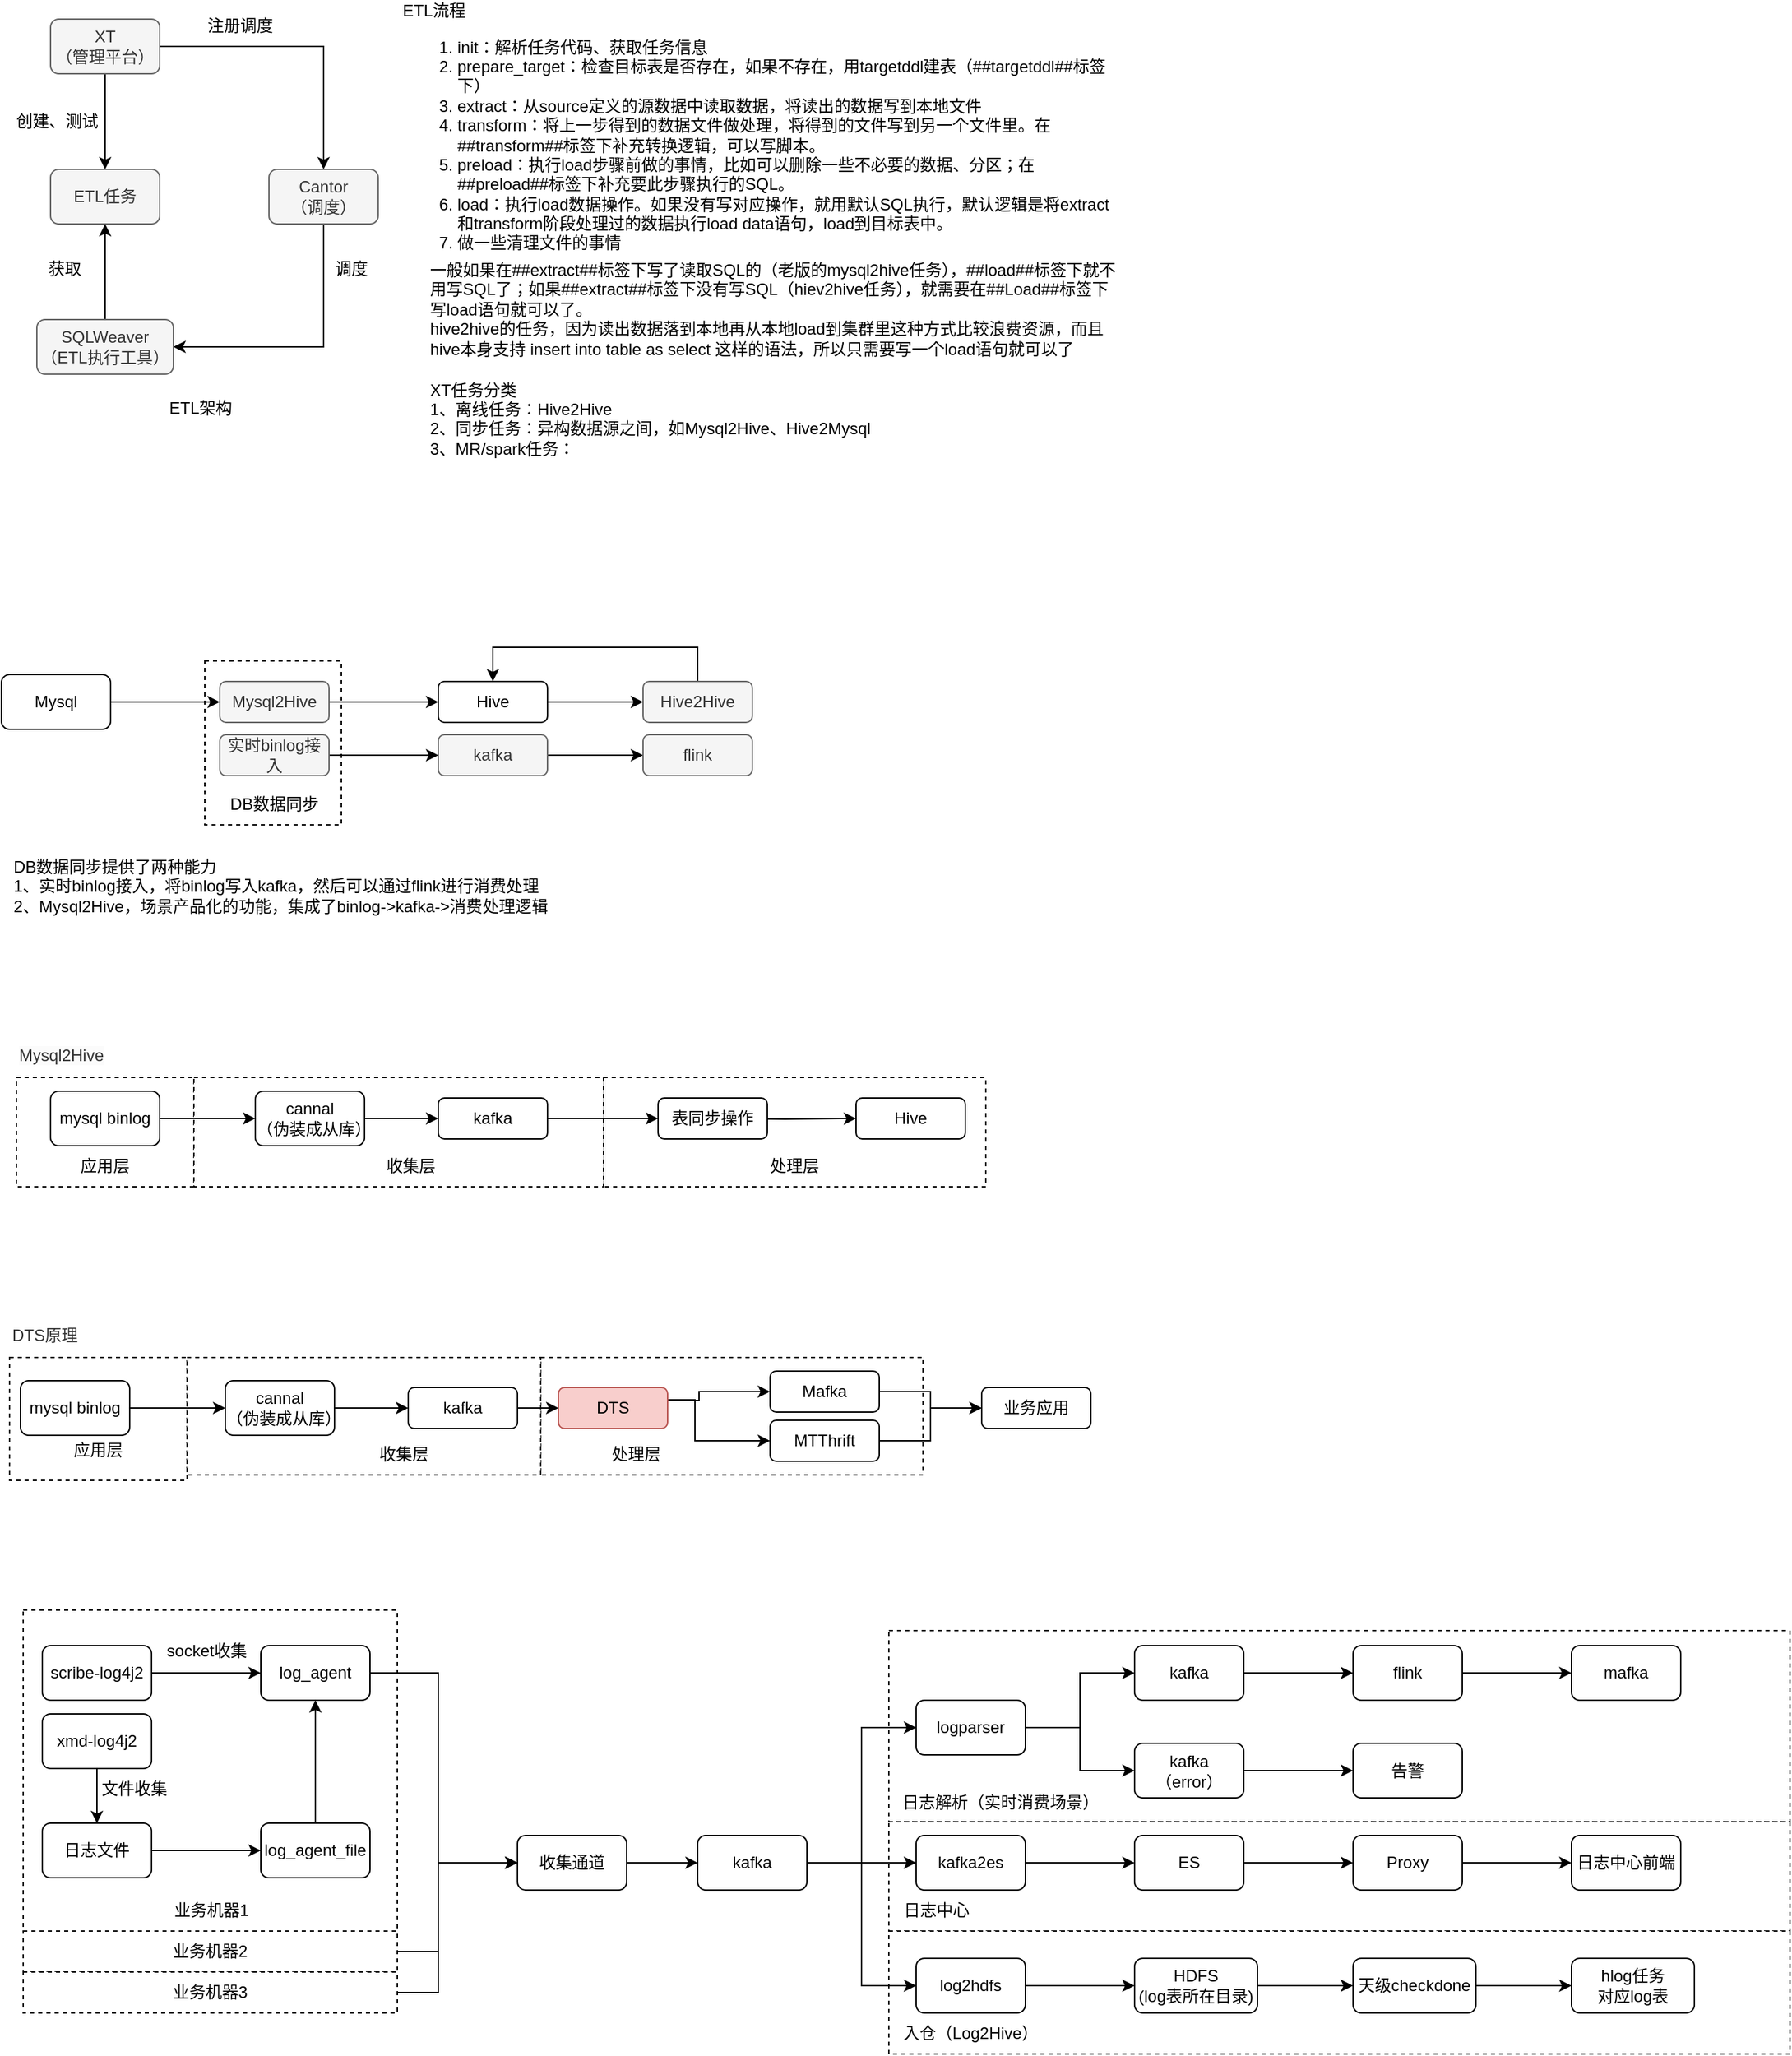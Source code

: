 <mxfile version="24.7.7">
  <diagram name="Page-1" id="K36MnnztzoWmUBZCbSHd">
    <mxGraphModel dx="1860" dy="1155" grid="1" gridSize="10" guides="1" tooltips="1" connect="1" arrows="1" fold="1" page="1" pageScale="1" pageWidth="827" pageHeight="1169" math="0" shadow="0">
      <root>
        <mxCell id="0" />
        <mxCell id="1" parent="0" />
        <mxCell id="XHmcN2xixC-POxuIJWdY-161" value="" style="rounded=0;whiteSpace=wrap;html=1;dashed=1;" vertex="1" parent="1">
          <mxGeometry x="650" y="1200" width="660" height="140" as="geometry" />
        </mxCell>
        <mxCell id="XHmcN2xixC-POxuIJWdY-159" value="" style="rounded=0;whiteSpace=wrap;html=1;dashed=1;" vertex="1" parent="1">
          <mxGeometry x="650" y="1340" width="660" height="80" as="geometry" />
        </mxCell>
        <mxCell id="XHmcN2xixC-POxuIJWdY-160" value="日志中心" style="text;html=1;align=center;verticalAlign=middle;whiteSpace=wrap;rounded=0;" vertex="1" parent="1">
          <mxGeometry x="653" y="1390" width="64" height="30" as="geometry" />
        </mxCell>
        <mxCell id="XHmcN2xixC-POxuIJWdY-156" value="" style="rounded=0;whiteSpace=wrap;html=1;dashed=1;" vertex="1" parent="1">
          <mxGeometry x="650" y="1420" width="660" height="90" as="geometry" />
        </mxCell>
        <mxCell id="XHmcN2xixC-POxuIJWdY-122" value="" style="rounded=0;whiteSpace=wrap;html=1;dashed=1;" vertex="1" parent="1">
          <mxGeometry x="16" y="1185" width="274" height="235" as="geometry" />
        </mxCell>
        <mxCell id="XHmcN2xixC-POxuIJWdY-47" value="" style="rounded=0;whiteSpace=wrap;html=1;dashed=1;" vertex="1" parent="1">
          <mxGeometry x="11" y="795" width="130" height="80" as="geometry" />
        </mxCell>
        <mxCell id="XHmcN2xixC-POxuIJWdY-45" value="" style="rounded=0;whiteSpace=wrap;html=1;dashed=1;" vertex="1" parent="1">
          <mxGeometry x="441" y="795" width="280" height="80" as="geometry" />
        </mxCell>
        <mxCell id="XHmcN2xixC-POxuIJWdY-43" value="" style="rounded=0;whiteSpace=wrap;html=1;dashed=1;" vertex="1" parent="1">
          <mxGeometry x="141" y="795" width="300" height="80" as="geometry" />
        </mxCell>
        <mxCell id="ywxlOEBr5Vx2DZHbRNXe-10" value="" style="rounded=0;whiteSpace=wrap;html=1;dashed=1;" parent="1" vertex="1">
          <mxGeometry x="149" y="490" width="100" height="120" as="geometry" />
        </mxCell>
        <mxCell id="ywxlOEBr5Vx2DZHbRNXe-3" value="" style="edgeStyle=orthogonalEdgeStyle;rounded=0;orthogonalLoop=1;jettySize=auto;html=1;" parent="1" source="ywxlOEBr5Vx2DZHbRNXe-1" target="ywxlOEBr5Vx2DZHbRNXe-2" edge="1">
          <mxGeometry relative="1" as="geometry" />
        </mxCell>
        <mxCell id="ywxlOEBr5Vx2DZHbRNXe-1" value="Mysql" style="rounded=1;whiteSpace=wrap;html=1;" parent="1" vertex="1">
          <mxGeometry y="500" width="80" height="40" as="geometry" />
        </mxCell>
        <mxCell id="ywxlOEBr5Vx2DZHbRNXe-5" value="" style="edgeStyle=orthogonalEdgeStyle;rounded=0;orthogonalLoop=1;jettySize=auto;html=1;" parent="1" source="ywxlOEBr5Vx2DZHbRNXe-2" target="ywxlOEBr5Vx2DZHbRNXe-4" edge="1">
          <mxGeometry relative="1" as="geometry" />
        </mxCell>
        <mxCell id="ywxlOEBr5Vx2DZHbRNXe-2" value="Mysql2Hive" style="rounded=1;whiteSpace=wrap;html=1;fillColor=#f5f5f5;fontColor=#333333;strokeColor=#666666;" parent="1" vertex="1">
          <mxGeometry x="160" y="505" width="80" height="30" as="geometry" />
        </mxCell>
        <mxCell id="ywxlOEBr5Vx2DZHbRNXe-7" style="edgeStyle=orthogonalEdgeStyle;rounded=0;orthogonalLoop=1;jettySize=auto;html=1;" parent="1" source="ywxlOEBr5Vx2DZHbRNXe-4" target="ywxlOEBr5Vx2DZHbRNXe-6" edge="1">
          <mxGeometry relative="1" as="geometry" />
        </mxCell>
        <mxCell id="ywxlOEBr5Vx2DZHbRNXe-4" value="Hive" style="rounded=1;whiteSpace=wrap;html=1;" parent="1" vertex="1">
          <mxGeometry x="320" y="505" width="80" height="30" as="geometry" />
        </mxCell>
        <mxCell id="ywxlOEBr5Vx2DZHbRNXe-8" style="edgeStyle=orthogonalEdgeStyle;rounded=0;orthogonalLoop=1;jettySize=auto;html=1;entryX=0.5;entryY=0;entryDx=0;entryDy=0;" parent="1" source="ywxlOEBr5Vx2DZHbRNXe-6" target="ywxlOEBr5Vx2DZHbRNXe-4" edge="1">
          <mxGeometry relative="1" as="geometry">
            <Array as="points">
              <mxPoint x="510" y="480" />
              <mxPoint x="360" y="480" />
            </Array>
          </mxGeometry>
        </mxCell>
        <mxCell id="ywxlOEBr5Vx2DZHbRNXe-6" value="Hive2Hive" style="rounded=1;whiteSpace=wrap;html=1;fillColor=#f5f5f5;fontColor=#333333;strokeColor=#666666;" parent="1" vertex="1">
          <mxGeometry x="470" y="505" width="80" height="30" as="geometry" />
        </mxCell>
        <mxCell id="ywxlOEBr5Vx2DZHbRNXe-9" value="XT任务分类&lt;br&gt;1、离线任务：Hive2Hive&lt;br&gt;2、同步任务：异构数据源之间，如Mysql2Hive、Hive2Mysql&lt;br&gt;3、MR/spark任务：&lt;br&gt;&lt;div&gt;&lt;br&gt;&lt;/div&gt;" style="text;html=1;align=left;verticalAlign=middle;whiteSpace=wrap;rounded=0;" parent="1" vertex="1">
          <mxGeometry x="312" y="280" width="380" height="80" as="geometry" />
        </mxCell>
        <mxCell id="ywxlOEBr5Vx2DZHbRNXe-11" value="DB数据同步" style="text;html=1;align=center;verticalAlign=middle;whiteSpace=wrap;rounded=0;" parent="1" vertex="1">
          <mxGeometry x="165" y="580" width="70" height="30" as="geometry" />
        </mxCell>
        <mxCell id="XHmcN2xixC-POxuIJWdY-4" style="edgeStyle=orthogonalEdgeStyle;rounded=0;orthogonalLoop=1;jettySize=auto;html=1;entryX=0;entryY=0.5;entryDx=0;entryDy=0;" edge="1" parent="1" source="ywxlOEBr5Vx2DZHbRNXe-12" target="XHmcN2xixC-POxuIJWdY-3">
          <mxGeometry relative="1" as="geometry" />
        </mxCell>
        <mxCell id="ywxlOEBr5Vx2DZHbRNXe-12" value="实时binlog接入" style="rounded=1;whiteSpace=wrap;html=1;fillColor=#f5f5f5;fontColor=#333333;strokeColor=#666666;" parent="1" vertex="1">
          <mxGeometry x="160" y="544" width="80" height="30" as="geometry" />
        </mxCell>
        <mxCell id="XHmcN2xixC-POxuIJWdY-6" value="" style="edgeStyle=orthogonalEdgeStyle;rounded=0;orthogonalLoop=1;jettySize=auto;html=1;" edge="1" parent="1" source="XHmcN2xixC-POxuIJWdY-3" target="XHmcN2xixC-POxuIJWdY-5">
          <mxGeometry relative="1" as="geometry" />
        </mxCell>
        <mxCell id="XHmcN2xixC-POxuIJWdY-3" value="kafka" style="rounded=1;whiteSpace=wrap;html=1;fillColor=#f5f5f5;fontColor=#333333;strokeColor=#666666;" vertex="1" parent="1">
          <mxGeometry x="320" y="544" width="80" height="30" as="geometry" />
        </mxCell>
        <mxCell id="XHmcN2xixC-POxuIJWdY-5" value="flink" style="rounded=1;whiteSpace=wrap;html=1;fillColor=#f5f5f5;fontColor=#333333;strokeColor=#666666;" vertex="1" parent="1">
          <mxGeometry x="470" y="544" width="80" height="30" as="geometry" />
        </mxCell>
        <mxCell id="XHmcN2xixC-POxuIJWdY-7" value="DB数据同步提供了两种能力&lt;br&gt;1、实时binlog接入，将binlog写入kafka，然后可以通过flink进行消费处理&lt;br&gt;2、Mysql2Hive，场景产品化的功能，集成了binlog-&amp;gt;kafka-&amp;gt;消费处理逻辑" style="text;html=1;align=left;verticalAlign=middle;whiteSpace=wrap;rounded=0;" vertex="1" parent="1">
          <mxGeometry x="7" y="625" width="420" height="60" as="geometry" />
        </mxCell>
        <mxCell id="XHmcN2xixC-POxuIJWdY-10" value="" style="edgeStyle=orthogonalEdgeStyle;rounded=0;orthogonalLoop=1;jettySize=auto;html=1;" edge="1" parent="1" source="XHmcN2xixC-POxuIJWdY-11" target="XHmcN2xixC-POxuIJWdY-13">
          <mxGeometry relative="1" as="geometry" />
        </mxCell>
        <mxCell id="XHmcN2xixC-POxuIJWdY-11" value="cannal&lt;br&gt;（伪装成从库）" style="rounded=1;whiteSpace=wrap;html=1;" vertex="1" parent="1">
          <mxGeometry x="186" y="805" width="80" height="40" as="geometry" />
        </mxCell>
        <mxCell id="XHmcN2xixC-POxuIJWdY-12" value="" style="edgeStyle=orthogonalEdgeStyle;rounded=0;orthogonalLoop=1;jettySize=auto;html=1;" edge="1" parent="1" source="XHmcN2xixC-POxuIJWdY-13" target="XHmcN2xixC-POxuIJWdY-15">
          <mxGeometry relative="1" as="geometry" />
        </mxCell>
        <mxCell id="XHmcN2xixC-POxuIJWdY-13" value="kafka" style="rounded=1;whiteSpace=wrap;html=1;" vertex="1" parent="1">
          <mxGeometry x="320" y="810" width="80" height="30" as="geometry" />
        </mxCell>
        <mxCell id="XHmcN2xixC-POxuIJWdY-27" value="" style="edgeStyle=orthogonalEdgeStyle;rounded=0;orthogonalLoop=1;jettySize=auto;html=1;" edge="1" parent="1" target="XHmcN2xixC-POxuIJWdY-26">
          <mxGeometry relative="1" as="geometry">
            <mxPoint x="521" y="825" as="sourcePoint" />
          </mxGeometry>
        </mxCell>
        <mxCell id="XHmcN2xixC-POxuIJWdY-15" value="表同步操作" style="rounded=1;whiteSpace=wrap;html=1;" vertex="1" parent="1">
          <mxGeometry x="481" y="810" width="80" height="30" as="geometry" />
        </mxCell>
        <mxCell id="XHmcN2xixC-POxuIJWdY-25" style="edgeStyle=orthogonalEdgeStyle;rounded=0;orthogonalLoop=1;jettySize=auto;html=1;" edge="1" parent="1" source="XHmcN2xixC-POxuIJWdY-24" target="XHmcN2xixC-POxuIJWdY-11">
          <mxGeometry relative="1" as="geometry" />
        </mxCell>
        <mxCell id="XHmcN2xixC-POxuIJWdY-24" value="mysql binlog" style="rounded=1;whiteSpace=wrap;html=1;" vertex="1" parent="1">
          <mxGeometry x="36" y="805" width="80" height="40" as="geometry" />
        </mxCell>
        <mxCell id="XHmcN2xixC-POxuIJWdY-26" value="Hive" style="rounded=1;whiteSpace=wrap;html=1;" vertex="1" parent="1">
          <mxGeometry x="626" y="810" width="80" height="30" as="geometry" />
        </mxCell>
        <mxCell id="XHmcN2xixC-POxuIJWdY-44" value="收集层" style="text;html=1;align=center;verticalAlign=middle;whiteSpace=wrap;rounded=0;" vertex="1" parent="1">
          <mxGeometry x="270" y="845" width="60" height="30" as="geometry" />
        </mxCell>
        <mxCell id="XHmcN2xixC-POxuIJWdY-46" value="处理层" style="text;html=1;align=center;verticalAlign=middle;whiteSpace=wrap;rounded=0;" vertex="1" parent="1">
          <mxGeometry x="551" y="845" width="60" height="30" as="geometry" />
        </mxCell>
        <mxCell id="XHmcN2xixC-POxuIJWdY-48" value="应用层" style="text;html=1;align=center;verticalAlign=middle;whiteSpace=wrap;rounded=0;" vertex="1" parent="1">
          <mxGeometry x="46" y="845" width="60" height="30" as="geometry" />
        </mxCell>
        <mxCell id="XHmcN2xixC-POxuIJWdY-50" value="&lt;span style=&quot;color: rgb(51, 51, 51); font-family: Helvetica; font-size: 12px; font-style: normal; font-variant-ligatures: normal; font-variant-caps: normal; font-weight: 400; letter-spacing: normal; orphans: 2; text-align: center; text-indent: 0px; text-transform: none; widows: 2; word-spacing: 0px; -webkit-text-stroke-width: 0px; white-space: normal; background-color: rgb(251, 251, 251); text-decoration-thickness: initial; text-decoration-style: initial; text-decoration-color: initial; display: inline !important; float: none;&quot;&gt;Mysql2Hive&lt;/span&gt;" style="text;whiteSpace=wrap;html=1;" vertex="1" parent="1">
          <mxGeometry x="11" y="765" width="100" height="30" as="geometry" />
        </mxCell>
        <mxCell id="XHmcN2xixC-POxuIJWdY-51" value="&lt;div style=&quot;text-align: center;&quot;&gt;&lt;span style=&quot;background-color: initial;&quot;&gt;&lt;font color=&quot;#333333&quot;&gt;DTS原理&lt;/font&gt;&lt;/span&gt;&lt;/div&gt;" style="text;whiteSpace=wrap;html=1;" vertex="1" parent="1">
          <mxGeometry x="6" y="970" width="100" height="30" as="geometry" />
        </mxCell>
        <mxCell id="XHmcN2xixC-POxuIJWdY-52" value="" style="rounded=0;whiteSpace=wrap;html=1;dashed=1;" vertex="1" parent="1">
          <mxGeometry x="6" y="1000" width="130" height="90" as="geometry" />
        </mxCell>
        <mxCell id="XHmcN2xixC-POxuIJWdY-53" value="" style="rounded=0;whiteSpace=wrap;html=1;dashed=1;" vertex="1" parent="1">
          <mxGeometry x="395" y="1000" width="280" height="86" as="geometry" />
        </mxCell>
        <mxCell id="XHmcN2xixC-POxuIJWdY-54" value="" style="rounded=0;whiteSpace=wrap;html=1;dashed=1;" vertex="1" parent="1">
          <mxGeometry x="136" y="1000" width="259" height="86" as="geometry" />
        </mxCell>
        <mxCell id="XHmcN2xixC-POxuIJWdY-55" value="" style="edgeStyle=orthogonalEdgeStyle;rounded=0;orthogonalLoop=1;jettySize=auto;html=1;" edge="1" parent="1" source="XHmcN2xixC-POxuIJWdY-56" target="XHmcN2xixC-POxuIJWdY-58">
          <mxGeometry relative="1" as="geometry" />
        </mxCell>
        <mxCell id="XHmcN2xixC-POxuIJWdY-56" value="cannal&lt;br&gt;（伪装成从库）" style="rounded=1;whiteSpace=wrap;html=1;" vertex="1" parent="1">
          <mxGeometry x="164" y="1017" width="80" height="40" as="geometry" />
        </mxCell>
        <mxCell id="XHmcN2xixC-POxuIJWdY-57" value="" style="edgeStyle=orthogonalEdgeStyle;rounded=0;orthogonalLoop=1;jettySize=auto;html=1;" edge="1" parent="1" source="XHmcN2xixC-POxuIJWdY-58" target="XHmcN2xixC-POxuIJWdY-60">
          <mxGeometry relative="1" as="geometry" />
        </mxCell>
        <mxCell id="XHmcN2xixC-POxuIJWdY-58" value="kafka" style="rounded=1;whiteSpace=wrap;html=1;" vertex="1" parent="1">
          <mxGeometry x="298" y="1022" width="80" height="30" as="geometry" />
        </mxCell>
        <mxCell id="XHmcN2xixC-POxuIJWdY-59" value="" style="edgeStyle=orthogonalEdgeStyle;rounded=0;orthogonalLoop=1;jettySize=auto;html=1;" edge="1" parent="1" target="XHmcN2xixC-POxuIJWdY-63">
          <mxGeometry relative="1" as="geometry">
            <mxPoint x="458" y="1031" as="sourcePoint" />
          </mxGeometry>
        </mxCell>
        <mxCell id="XHmcN2xixC-POxuIJWdY-71" style="edgeStyle=orthogonalEdgeStyle;rounded=0;orthogonalLoop=1;jettySize=auto;html=1;entryX=0;entryY=0.5;entryDx=0;entryDy=0;" edge="1" parent="1" source="XHmcN2xixC-POxuIJWdY-60" target="XHmcN2xixC-POxuIJWdY-70">
          <mxGeometry relative="1" as="geometry">
            <Array as="points">
              <mxPoint x="508" y="1031" />
              <mxPoint x="508" y="1061" />
            </Array>
          </mxGeometry>
        </mxCell>
        <mxCell id="XHmcN2xixC-POxuIJWdY-60" value="DTS" style="rounded=1;whiteSpace=wrap;html=1;fillColor=#f8cecc;strokeColor=#b85450;" vertex="1" parent="1">
          <mxGeometry x="408" y="1022" width="80" height="30" as="geometry" />
        </mxCell>
        <mxCell id="XHmcN2xixC-POxuIJWdY-61" style="edgeStyle=orthogonalEdgeStyle;rounded=0;orthogonalLoop=1;jettySize=auto;html=1;" edge="1" parent="1" source="XHmcN2xixC-POxuIJWdY-62" target="XHmcN2xixC-POxuIJWdY-56">
          <mxGeometry relative="1" as="geometry" />
        </mxCell>
        <mxCell id="XHmcN2xixC-POxuIJWdY-62" value="mysql binlog" style="rounded=1;whiteSpace=wrap;html=1;" vertex="1" parent="1">
          <mxGeometry x="14" y="1017" width="80" height="40" as="geometry" />
        </mxCell>
        <mxCell id="XHmcN2xixC-POxuIJWdY-69" value="" style="edgeStyle=orthogonalEdgeStyle;rounded=0;orthogonalLoop=1;jettySize=auto;html=1;" edge="1" parent="1" source="XHmcN2xixC-POxuIJWdY-63" target="XHmcN2xixC-POxuIJWdY-68">
          <mxGeometry relative="1" as="geometry" />
        </mxCell>
        <mxCell id="XHmcN2xixC-POxuIJWdY-63" value="Mafka" style="rounded=1;whiteSpace=wrap;html=1;" vertex="1" parent="1">
          <mxGeometry x="563" y="1010" width="80" height="30" as="geometry" />
        </mxCell>
        <mxCell id="XHmcN2xixC-POxuIJWdY-64" value="收集层" style="text;html=1;align=center;verticalAlign=middle;whiteSpace=wrap;rounded=0;" vertex="1" parent="1">
          <mxGeometry x="265" y="1056" width="60" height="30" as="geometry" />
        </mxCell>
        <mxCell id="XHmcN2xixC-POxuIJWdY-65" value="处理层" style="text;html=1;align=center;verticalAlign=middle;whiteSpace=wrap;rounded=0;" vertex="1" parent="1">
          <mxGeometry x="435" y="1056" width="60" height="30" as="geometry" />
        </mxCell>
        <mxCell id="XHmcN2xixC-POxuIJWdY-66" value="应用层" style="text;html=1;align=center;verticalAlign=middle;whiteSpace=wrap;rounded=0;" vertex="1" parent="1">
          <mxGeometry x="41" y="1056" width="60" height="24" as="geometry" />
        </mxCell>
        <mxCell id="XHmcN2xixC-POxuIJWdY-68" value="业务应用" style="rounded=1;whiteSpace=wrap;html=1;" vertex="1" parent="1">
          <mxGeometry x="718" y="1022" width="80" height="30" as="geometry" />
        </mxCell>
        <mxCell id="XHmcN2xixC-POxuIJWdY-72" style="edgeStyle=orthogonalEdgeStyle;rounded=0;orthogonalLoop=1;jettySize=auto;html=1;" edge="1" parent="1" source="XHmcN2xixC-POxuIJWdY-70" target="XHmcN2xixC-POxuIJWdY-68">
          <mxGeometry relative="1" as="geometry" />
        </mxCell>
        <mxCell id="XHmcN2xixC-POxuIJWdY-70" value="MTThrift" style="rounded=1;whiteSpace=wrap;html=1;" vertex="1" parent="1">
          <mxGeometry x="563" y="1046" width="80" height="30" as="geometry" />
        </mxCell>
        <mxCell id="XHmcN2xixC-POxuIJWdY-81" value="" style="edgeStyle=orthogonalEdgeStyle;rounded=0;orthogonalLoop=1;jettySize=auto;html=1;" edge="1" parent="1" source="XHmcN2xixC-POxuIJWdY-74" target="XHmcN2xixC-POxuIJWdY-80">
          <mxGeometry relative="1" as="geometry">
            <Array as="points">
              <mxPoint x="236" y="260" />
            </Array>
          </mxGeometry>
        </mxCell>
        <mxCell id="XHmcN2xixC-POxuIJWdY-74" value="Cantor&lt;br&gt;（调度）" style="rounded=1;whiteSpace=wrap;html=1;fillColor=#f5f5f5;fontColor=#333333;strokeColor=#666666;" vertex="1" parent="1">
          <mxGeometry x="196" y="130" width="80" height="40" as="geometry" />
        </mxCell>
        <mxCell id="XHmcN2xixC-POxuIJWdY-76" value="ETL任务" style="rounded=1;whiteSpace=wrap;html=1;fillColor=#f5f5f5;fontColor=#333333;strokeColor=#666666;" vertex="1" parent="1">
          <mxGeometry x="36" y="130" width="80" height="40" as="geometry" />
        </mxCell>
        <mxCell id="XHmcN2xixC-POxuIJWdY-79" style="edgeStyle=orthogonalEdgeStyle;rounded=0;orthogonalLoop=1;jettySize=auto;html=1;" edge="1" parent="1" source="XHmcN2xixC-POxuIJWdY-78" target="XHmcN2xixC-POxuIJWdY-74">
          <mxGeometry relative="1" as="geometry" />
        </mxCell>
        <mxCell id="XHmcN2xixC-POxuIJWdY-82" style="edgeStyle=orthogonalEdgeStyle;rounded=0;orthogonalLoop=1;jettySize=auto;html=1;" edge="1" parent="1" source="XHmcN2xixC-POxuIJWdY-78" target="XHmcN2xixC-POxuIJWdY-76">
          <mxGeometry relative="1" as="geometry" />
        </mxCell>
        <mxCell id="XHmcN2xixC-POxuIJWdY-78" value="XT&lt;br&gt;（管理平台）" style="rounded=1;whiteSpace=wrap;html=1;fillColor=#f5f5f5;fontColor=#333333;strokeColor=#666666;" vertex="1" parent="1">
          <mxGeometry x="36" y="20" width="80" height="40" as="geometry" />
        </mxCell>
        <mxCell id="XHmcN2xixC-POxuIJWdY-83" style="edgeStyle=orthogonalEdgeStyle;rounded=0;orthogonalLoop=1;jettySize=auto;html=1;" edge="1" parent="1" source="XHmcN2xixC-POxuIJWdY-80" target="XHmcN2xixC-POxuIJWdY-76">
          <mxGeometry relative="1" as="geometry" />
        </mxCell>
        <mxCell id="XHmcN2xixC-POxuIJWdY-80" value="SQLWeaver&lt;br&gt;（ETL执行工具）" style="rounded=1;whiteSpace=wrap;html=1;fillColor=#f5f5f5;fontColor=#333333;strokeColor=#666666;" vertex="1" parent="1">
          <mxGeometry x="26" y="240" width="100" height="40" as="geometry" />
        </mxCell>
        <mxCell id="XHmcN2xixC-POxuIJWdY-84" value="创建、测试" style="text;html=1;align=center;verticalAlign=middle;whiteSpace=wrap;rounded=0;" vertex="1" parent="1">
          <mxGeometry x="6" y="80" width="70" height="30" as="geometry" />
        </mxCell>
        <mxCell id="XHmcN2xixC-POxuIJWdY-85" value="注册调度" style="text;html=1;align=center;verticalAlign=middle;whiteSpace=wrap;rounded=0;" vertex="1" parent="1">
          <mxGeometry x="145" y="10" width="60" height="30" as="geometry" />
        </mxCell>
        <mxCell id="XHmcN2xixC-POxuIJWdY-86" value="调度" style="text;html=1;align=center;verticalAlign=middle;resizable=0;points=[];autosize=1;strokeColor=none;fillColor=none;" vertex="1" parent="1">
          <mxGeometry x="231" y="188" width="50" height="30" as="geometry" />
        </mxCell>
        <mxCell id="XHmcN2xixC-POxuIJWdY-87" value="获取" style="text;html=1;align=center;verticalAlign=middle;resizable=0;points=[];autosize=1;strokeColor=none;fillColor=none;" vertex="1" parent="1">
          <mxGeometry x="21" y="188" width="50" height="30" as="geometry" />
        </mxCell>
        <mxCell id="XHmcN2xixC-POxuIJWdY-88" value="ETL架构" style="text;html=1;align=center;verticalAlign=middle;whiteSpace=wrap;rounded=0;" vertex="1" parent="1">
          <mxGeometry x="116" y="290" width="60" height="30" as="geometry" />
        </mxCell>
        <mxCell id="XHmcN2xixC-POxuIJWdY-101" value="&lt;div&gt;ETL流程&lt;/div&gt;&lt;div&gt;&lt;ol&gt;&lt;li&gt;init：解析任务代码、获取任务信息&lt;/li&gt;&lt;li&gt;prepare_target：检查目标表是否存在，如果不存在，用targetddl建表（##targetddl##标签下）&lt;/li&gt;&lt;li&gt;extract：从source定义的源数据中读取数据，将读出的数据写到本地文件&lt;/li&gt;&lt;li&gt;transform：将上一步得到的数据文件做处理，将得到的文件写到另一个文件里。在##transform##标签下补充转换逻辑，可以写脚本。&lt;/li&gt;&lt;li&gt;preload：执行load步骤前做的事情，比如可以删除一些不必要的数据、分区；在##preload##标签下补充要此步骤执行的SQL。&lt;/li&gt;&lt;li&gt;load：执行load数据操作。如果没有写对应操作，就用默认SQL执行，默认逻辑是将extract和transform阶段处理过的数据执行load data语句，load到目标表中。&lt;/li&gt;&lt;li&gt;做一些清理文件的事情&lt;/li&gt;&lt;/ol&gt;&lt;/div&gt;" style="text;html=1;align=left;verticalAlign=middle;whiteSpace=wrap;rounded=0;" vertex="1" parent="1">
          <mxGeometry x="292" y="10" width="530" height="190" as="geometry" />
        </mxCell>
        <mxCell id="XHmcN2xixC-POxuIJWdY-102" value="一般如果在##extract##标签下写了读取SQL的（老版的mysql2hive任务），##load##标签下就不用写SQL了；如果##extract##标签下没有写SQL（hiev2hive任务），就需要在##Load##标签下写load语句就可以了。&lt;br&gt;hive2hive的任务，因为读出数据落到本地再从本地load到集群里这种方式比较浪费资源，而且hive本身支持 insert into table as select 这样的语法，所以只需要写一个load语句就可以了" style="text;whiteSpace=wrap;html=1;" vertex="1" parent="1">
          <mxGeometry x="312" y="190" width="510" height="90" as="geometry" />
        </mxCell>
        <mxCell id="XHmcN2xixC-POxuIJWdY-107" value="" style="edgeStyle=orthogonalEdgeStyle;rounded=0;orthogonalLoop=1;jettySize=auto;html=1;" edge="1" parent="1" source="XHmcN2xixC-POxuIJWdY-104" target="XHmcN2xixC-POxuIJWdY-106">
          <mxGeometry relative="1" as="geometry" />
        </mxCell>
        <mxCell id="XHmcN2xixC-POxuIJWdY-104" value="scribe-log4j2" style="rounded=1;whiteSpace=wrap;html=1;" vertex="1" parent="1">
          <mxGeometry x="30" y="1211" width="80" height="40" as="geometry" />
        </mxCell>
        <mxCell id="XHmcN2xixC-POxuIJWdY-115" value="" style="edgeStyle=orthogonalEdgeStyle;rounded=0;orthogonalLoop=1;jettySize=auto;html=1;" edge="1" parent="1" source="XHmcN2xixC-POxuIJWdY-106" target="XHmcN2xixC-POxuIJWdY-114">
          <mxGeometry relative="1" as="geometry">
            <Array as="points">
              <mxPoint x="320" y="1231" />
              <mxPoint x="320" y="1370" />
            </Array>
          </mxGeometry>
        </mxCell>
        <mxCell id="XHmcN2xixC-POxuIJWdY-106" value="log_agent" style="rounded=1;whiteSpace=wrap;html=1;" vertex="1" parent="1">
          <mxGeometry x="190" y="1211" width="80" height="40" as="geometry" />
        </mxCell>
        <mxCell id="XHmcN2xixC-POxuIJWdY-110" value="" style="edgeStyle=orthogonalEdgeStyle;rounded=0;orthogonalLoop=1;jettySize=auto;html=1;" edge="1" parent="1" source="XHmcN2xixC-POxuIJWdY-108" target="XHmcN2xixC-POxuIJWdY-109">
          <mxGeometry relative="1" as="geometry" />
        </mxCell>
        <mxCell id="XHmcN2xixC-POxuIJWdY-108" value="xmd-log4j2" style="rounded=1;whiteSpace=wrap;html=1;" vertex="1" parent="1">
          <mxGeometry x="30" y="1261" width="80" height="40" as="geometry" />
        </mxCell>
        <mxCell id="XHmcN2xixC-POxuIJWdY-112" value="" style="edgeStyle=orthogonalEdgeStyle;rounded=0;orthogonalLoop=1;jettySize=auto;html=1;" edge="1" parent="1" source="XHmcN2xixC-POxuIJWdY-109" target="XHmcN2xixC-POxuIJWdY-111">
          <mxGeometry relative="1" as="geometry" />
        </mxCell>
        <mxCell id="XHmcN2xixC-POxuIJWdY-109" value="日志文件" style="rounded=1;whiteSpace=wrap;html=1;" vertex="1" parent="1">
          <mxGeometry x="30" y="1341" width="80" height="40" as="geometry" />
        </mxCell>
        <mxCell id="XHmcN2xixC-POxuIJWdY-113" style="edgeStyle=orthogonalEdgeStyle;rounded=0;orthogonalLoop=1;jettySize=auto;html=1;" edge="1" parent="1" source="XHmcN2xixC-POxuIJWdY-111" target="XHmcN2xixC-POxuIJWdY-106">
          <mxGeometry relative="1" as="geometry" />
        </mxCell>
        <mxCell id="XHmcN2xixC-POxuIJWdY-111" value="log_agent_file" style="rounded=1;whiteSpace=wrap;html=1;" vertex="1" parent="1">
          <mxGeometry x="190" y="1341" width="80" height="40" as="geometry" />
        </mxCell>
        <mxCell id="XHmcN2xixC-POxuIJWdY-117" value="" style="edgeStyle=orthogonalEdgeStyle;rounded=0;orthogonalLoop=1;jettySize=auto;html=1;" edge="1" parent="1" source="XHmcN2xixC-POxuIJWdY-114" target="XHmcN2xixC-POxuIJWdY-116">
          <mxGeometry relative="1" as="geometry" />
        </mxCell>
        <mxCell id="XHmcN2xixC-POxuIJWdY-114" value="收集通道" style="rounded=1;whiteSpace=wrap;html=1;" vertex="1" parent="1">
          <mxGeometry x="378" y="1350" width="80" height="40" as="geometry" />
        </mxCell>
        <mxCell id="XHmcN2xixC-POxuIJWdY-129" value="" style="edgeStyle=orthogonalEdgeStyle;rounded=0;orthogonalLoop=1;jettySize=auto;html=1;" edge="1" parent="1" source="XHmcN2xixC-POxuIJWdY-116" target="XHmcN2xixC-POxuIJWdY-128">
          <mxGeometry relative="1" as="geometry" />
        </mxCell>
        <mxCell id="XHmcN2xixC-POxuIJWdY-154" style="edgeStyle=orthogonalEdgeStyle;rounded=0;orthogonalLoop=1;jettySize=auto;html=1;entryX=0;entryY=0.5;entryDx=0;entryDy=0;" edge="1" parent="1" source="XHmcN2xixC-POxuIJWdY-116" target="XHmcN2xixC-POxuIJWdY-145">
          <mxGeometry relative="1" as="geometry" />
        </mxCell>
        <mxCell id="XHmcN2xixC-POxuIJWdY-155" style="edgeStyle=orthogonalEdgeStyle;rounded=0;orthogonalLoop=1;jettySize=auto;html=1;entryX=0;entryY=0.5;entryDx=0;entryDy=0;" edge="1" parent="1" source="XHmcN2xixC-POxuIJWdY-116" target="XHmcN2xixC-POxuIJWdY-136">
          <mxGeometry relative="1" as="geometry" />
        </mxCell>
        <mxCell id="XHmcN2xixC-POxuIJWdY-116" value="kafka" style="rounded=1;whiteSpace=wrap;html=1;" vertex="1" parent="1">
          <mxGeometry x="510" y="1350" width="80" height="40" as="geometry" />
        </mxCell>
        <mxCell id="XHmcN2xixC-POxuIJWdY-118" value="socket收集" style="text;html=1;align=center;verticalAlign=middle;resizable=0;points=[];autosize=1;strokeColor=none;fillColor=none;" vertex="1" parent="1">
          <mxGeometry x="110" y="1200" width="80" height="30" as="geometry" />
        </mxCell>
        <mxCell id="XHmcN2xixC-POxuIJWdY-120" value="文件收集" style="text;html=1;align=center;verticalAlign=middle;resizable=0;points=[];autosize=1;strokeColor=none;fillColor=none;" vertex="1" parent="1">
          <mxGeometry x="62" y="1301" width="70" height="30" as="geometry" />
        </mxCell>
        <mxCell id="XHmcN2xixC-POxuIJWdY-123" value="业务机器1" style="text;html=1;align=center;verticalAlign=middle;whiteSpace=wrap;rounded=0;" vertex="1" parent="1">
          <mxGeometry x="124" y="1390" width="60" height="30" as="geometry" />
        </mxCell>
        <mxCell id="XHmcN2xixC-POxuIJWdY-126" style="edgeStyle=orthogonalEdgeStyle;rounded=0;orthogonalLoop=1;jettySize=auto;html=1;entryX=0;entryY=0.5;entryDx=0;entryDy=0;" edge="1" parent="1" source="XHmcN2xixC-POxuIJWdY-124" target="XHmcN2xixC-POxuIJWdY-114">
          <mxGeometry relative="1" as="geometry">
            <Array as="points">
              <mxPoint x="320" y="1435" />
              <mxPoint x="320" y="1370" />
            </Array>
          </mxGeometry>
        </mxCell>
        <mxCell id="XHmcN2xixC-POxuIJWdY-124" value="业务机器2" style="rounded=0;whiteSpace=wrap;html=1;dashed=1;" vertex="1" parent="1">
          <mxGeometry x="16" y="1420" width="274" height="30" as="geometry" />
        </mxCell>
        <mxCell id="XHmcN2xixC-POxuIJWdY-127" style="edgeStyle=orthogonalEdgeStyle;rounded=0;orthogonalLoop=1;jettySize=auto;html=1;" edge="1" parent="1" source="XHmcN2xixC-POxuIJWdY-125" target="XHmcN2xixC-POxuIJWdY-114">
          <mxGeometry relative="1" as="geometry">
            <Array as="points">
              <mxPoint x="320" y="1465" />
              <mxPoint x="320" y="1370" />
            </Array>
          </mxGeometry>
        </mxCell>
        <mxCell id="XHmcN2xixC-POxuIJWdY-125" value="业务机器3" style="rounded=0;whiteSpace=wrap;html=1;dashed=1;" vertex="1" parent="1">
          <mxGeometry x="16" y="1450" width="274" height="30" as="geometry" />
        </mxCell>
        <mxCell id="XHmcN2xixC-POxuIJWdY-131" value="" style="edgeStyle=orthogonalEdgeStyle;rounded=0;orthogonalLoop=1;jettySize=auto;html=1;" edge="1" parent="1" source="XHmcN2xixC-POxuIJWdY-128" target="XHmcN2xixC-POxuIJWdY-130">
          <mxGeometry relative="1" as="geometry" />
        </mxCell>
        <mxCell id="XHmcN2xixC-POxuIJWdY-128" value="kafka2es" style="rounded=1;whiteSpace=wrap;html=1;" vertex="1" parent="1">
          <mxGeometry x="670" y="1350" width="80" height="40" as="geometry" />
        </mxCell>
        <mxCell id="XHmcN2xixC-POxuIJWdY-133" value="" style="edgeStyle=orthogonalEdgeStyle;rounded=0;orthogonalLoop=1;jettySize=auto;html=1;" edge="1" parent="1" source="XHmcN2xixC-POxuIJWdY-130" target="XHmcN2xixC-POxuIJWdY-132">
          <mxGeometry relative="1" as="geometry" />
        </mxCell>
        <mxCell id="XHmcN2xixC-POxuIJWdY-130" value="ES" style="rounded=1;whiteSpace=wrap;html=1;" vertex="1" parent="1">
          <mxGeometry x="830" y="1350" width="80" height="40" as="geometry" />
        </mxCell>
        <mxCell id="XHmcN2xixC-POxuIJWdY-135" value="" style="edgeStyle=orthogonalEdgeStyle;rounded=0;orthogonalLoop=1;jettySize=auto;html=1;" edge="1" parent="1" source="XHmcN2xixC-POxuIJWdY-132" target="XHmcN2xixC-POxuIJWdY-134">
          <mxGeometry relative="1" as="geometry" />
        </mxCell>
        <mxCell id="XHmcN2xixC-POxuIJWdY-132" value="Proxy" style="rounded=1;whiteSpace=wrap;html=1;" vertex="1" parent="1">
          <mxGeometry x="990" y="1350" width="80" height="40" as="geometry" />
        </mxCell>
        <mxCell id="XHmcN2xixC-POxuIJWdY-134" value="日志中心前端" style="rounded=1;whiteSpace=wrap;html=1;" vertex="1" parent="1">
          <mxGeometry x="1150" y="1350" width="80" height="40" as="geometry" />
        </mxCell>
        <mxCell id="XHmcN2xixC-POxuIJWdY-140" value="" style="edgeStyle=orthogonalEdgeStyle;rounded=0;orthogonalLoop=1;jettySize=auto;html=1;" edge="1" parent="1" source="XHmcN2xixC-POxuIJWdY-136" target="XHmcN2xixC-POxuIJWdY-139">
          <mxGeometry relative="1" as="geometry" />
        </mxCell>
        <mxCell id="XHmcN2xixC-POxuIJWdY-136" value="log2hdfs" style="rounded=1;whiteSpace=wrap;html=1;" vertex="1" parent="1">
          <mxGeometry x="670" y="1440" width="80" height="40" as="geometry" />
        </mxCell>
        <mxCell id="XHmcN2xixC-POxuIJWdY-142" value="" style="edgeStyle=orthogonalEdgeStyle;rounded=0;orthogonalLoop=1;jettySize=auto;html=1;" edge="1" parent="1" source="XHmcN2xixC-POxuIJWdY-139" target="XHmcN2xixC-POxuIJWdY-141">
          <mxGeometry relative="1" as="geometry" />
        </mxCell>
        <mxCell id="XHmcN2xixC-POxuIJWdY-139" value="HDFS&lt;br&gt;(log表所在目录)" style="rounded=1;whiteSpace=wrap;html=1;" vertex="1" parent="1">
          <mxGeometry x="830" y="1440" width="90" height="40" as="geometry" />
        </mxCell>
        <mxCell id="XHmcN2xixC-POxuIJWdY-144" value="" style="edgeStyle=orthogonalEdgeStyle;rounded=0;orthogonalLoop=1;jettySize=auto;html=1;" edge="1" parent="1" source="XHmcN2xixC-POxuIJWdY-141" target="XHmcN2xixC-POxuIJWdY-143">
          <mxGeometry relative="1" as="geometry" />
        </mxCell>
        <mxCell id="XHmcN2xixC-POxuIJWdY-141" value="天级checkdone" style="rounded=1;whiteSpace=wrap;html=1;" vertex="1" parent="1">
          <mxGeometry x="990" y="1440" width="90" height="40" as="geometry" />
        </mxCell>
        <mxCell id="XHmcN2xixC-POxuIJWdY-143" value="hlog任务&lt;br&gt;对应log表" style="rounded=1;whiteSpace=wrap;html=1;" vertex="1" parent="1">
          <mxGeometry x="1150" y="1440" width="90" height="40" as="geometry" />
        </mxCell>
        <mxCell id="XHmcN2xixC-POxuIJWdY-147" value="" style="edgeStyle=orthogonalEdgeStyle;rounded=0;orthogonalLoop=1;jettySize=auto;html=1;" edge="1" parent="1" source="XHmcN2xixC-POxuIJWdY-145" target="XHmcN2xixC-POxuIJWdY-146">
          <mxGeometry relative="1" as="geometry" />
        </mxCell>
        <mxCell id="XHmcN2xixC-POxuIJWdY-149" style="edgeStyle=orthogonalEdgeStyle;rounded=0;orthogonalLoop=1;jettySize=auto;html=1;" edge="1" parent="1" source="XHmcN2xixC-POxuIJWdY-145" target="XHmcN2xixC-POxuIJWdY-148">
          <mxGeometry relative="1" as="geometry" />
        </mxCell>
        <mxCell id="XHmcN2xixC-POxuIJWdY-145" value="logparser" style="rounded=1;whiteSpace=wrap;html=1;" vertex="1" parent="1">
          <mxGeometry x="670" y="1251" width="80" height="40" as="geometry" />
        </mxCell>
        <mxCell id="XHmcN2xixC-POxuIJWdY-151" value="" style="edgeStyle=orthogonalEdgeStyle;rounded=0;orthogonalLoop=1;jettySize=auto;html=1;" edge="1" parent="1" source="XHmcN2xixC-POxuIJWdY-146" target="XHmcN2xixC-POxuIJWdY-150">
          <mxGeometry relative="1" as="geometry" />
        </mxCell>
        <mxCell id="XHmcN2xixC-POxuIJWdY-146" value="kafka" style="rounded=1;whiteSpace=wrap;html=1;" vertex="1" parent="1">
          <mxGeometry x="830" y="1211" width="80" height="40" as="geometry" />
        </mxCell>
        <mxCell id="XHmcN2xixC-POxuIJWdY-153" value="" style="edgeStyle=orthogonalEdgeStyle;rounded=0;orthogonalLoop=1;jettySize=auto;html=1;" edge="1" parent="1" source="XHmcN2xixC-POxuIJWdY-148" target="XHmcN2xixC-POxuIJWdY-152">
          <mxGeometry relative="1" as="geometry" />
        </mxCell>
        <mxCell id="XHmcN2xixC-POxuIJWdY-148" value="kafka&lt;br&gt;（error）" style="rounded=1;whiteSpace=wrap;html=1;" vertex="1" parent="1">
          <mxGeometry x="830" y="1282.5" width="80" height="40" as="geometry" />
        </mxCell>
        <mxCell id="XHmcN2xixC-POxuIJWdY-164" value="" style="edgeStyle=orthogonalEdgeStyle;rounded=0;orthogonalLoop=1;jettySize=auto;html=1;" edge="1" parent="1" source="XHmcN2xixC-POxuIJWdY-150" target="XHmcN2xixC-POxuIJWdY-163">
          <mxGeometry relative="1" as="geometry" />
        </mxCell>
        <mxCell id="XHmcN2xixC-POxuIJWdY-150" value="flink" style="rounded=1;whiteSpace=wrap;html=1;" vertex="1" parent="1">
          <mxGeometry x="990" y="1211" width="80" height="40" as="geometry" />
        </mxCell>
        <mxCell id="XHmcN2xixC-POxuIJWdY-152" value="告警" style="rounded=1;whiteSpace=wrap;html=1;" vertex="1" parent="1">
          <mxGeometry x="990" y="1282.5" width="80" height="40" as="geometry" />
        </mxCell>
        <mxCell id="XHmcN2xixC-POxuIJWdY-158" value="入仓（Log2Hive）" style="text;html=1;align=center;verticalAlign=middle;whiteSpace=wrap;rounded=0;" vertex="1" parent="1">
          <mxGeometry x="653" y="1480" width="114" height="30" as="geometry" />
        </mxCell>
        <mxCell id="XHmcN2xixC-POxuIJWdY-162" value="日志解析（实时消费场景）" style="text;html=1;align=center;verticalAlign=middle;whiteSpace=wrap;rounded=0;" vertex="1" parent="1">
          <mxGeometry x="654" y="1311" width="156" height="30" as="geometry" />
        </mxCell>
        <mxCell id="XHmcN2xixC-POxuIJWdY-163" value="mafka" style="rounded=1;whiteSpace=wrap;html=1;" vertex="1" parent="1">
          <mxGeometry x="1150" y="1211" width="80" height="40" as="geometry" />
        </mxCell>
      </root>
    </mxGraphModel>
  </diagram>
</mxfile>
